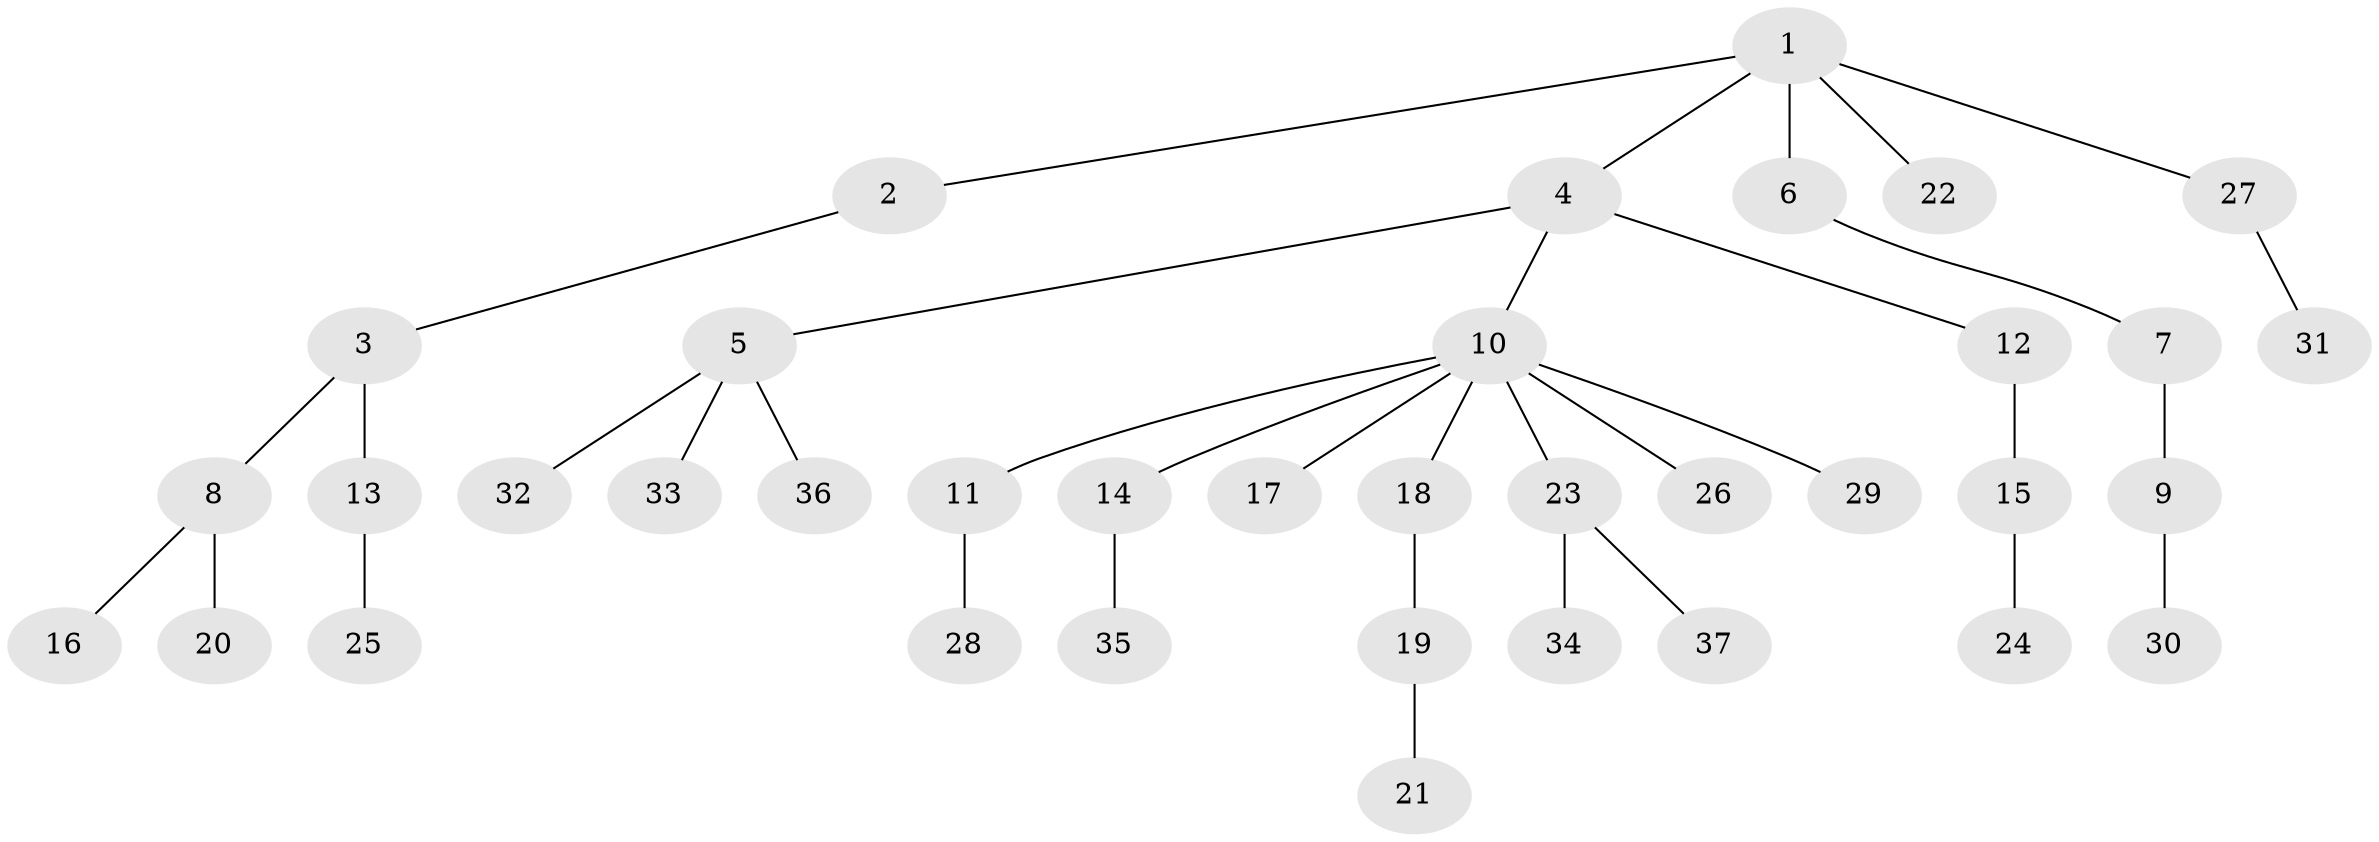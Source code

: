 // original degree distribution, {6: 0.016666666666666666, 3: 0.16666666666666666, 4: 0.03333333333333333, 5: 0.03333333333333333, 9: 0.016666666666666666, 1: 0.55, 2: 0.18333333333333332}
// Generated by graph-tools (version 1.1) at 2025/51/03/04/25 22:51:54]
// undirected, 37 vertices, 36 edges
graph export_dot {
  node [color=gray90,style=filled];
  1;
  2;
  3;
  4;
  5;
  6;
  7;
  8;
  9;
  10;
  11;
  12;
  13;
  14;
  15;
  16;
  17;
  18;
  19;
  20;
  21;
  22;
  23;
  24;
  25;
  26;
  27;
  28;
  29;
  30;
  31;
  32;
  33;
  34;
  35;
  36;
  37;
  1 -- 2 [weight=1.0];
  1 -- 4 [weight=1.0];
  1 -- 6 [weight=1.0];
  1 -- 22 [weight=1.0];
  1 -- 27 [weight=1.0];
  2 -- 3 [weight=1.0];
  3 -- 8 [weight=1.0];
  3 -- 13 [weight=1.0];
  4 -- 5 [weight=1.0];
  4 -- 10 [weight=1.0];
  4 -- 12 [weight=1.0];
  5 -- 32 [weight=1.0];
  5 -- 33 [weight=1.0];
  5 -- 36 [weight=1.0];
  6 -- 7 [weight=1.0];
  7 -- 9 [weight=1.0];
  8 -- 16 [weight=1.0];
  8 -- 20 [weight=1.0];
  9 -- 30 [weight=1.0];
  10 -- 11 [weight=1.0];
  10 -- 14 [weight=1.0];
  10 -- 17 [weight=1.0];
  10 -- 18 [weight=1.0];
  10 -- 23 [weight=1.0];
  10 -- 26 [weight=1.0];
  10 -- 29 [weight=1.0];
  11 -- 28 [weight=1.0];
  12 -- 15 [weight=3.0];
  13 -- 25 [weight=1.0];
  14 -- 35 [weight=1.0];
  15 -- 24 [weight=1.0];
  18 -- 19 [weight=1.0];
  19 -- 21 [weight=1.0];
  23 -- 34 [weight=1.0];
  23 -- 37 [weight=1.0];
  27 -- 31 [weight=1.0];
}
